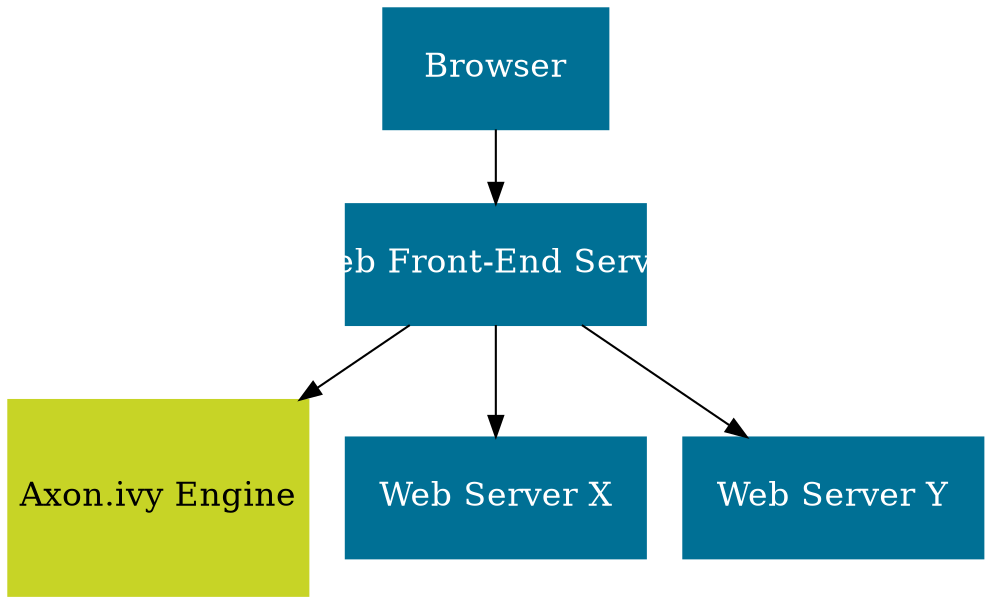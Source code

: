 
digraph integrationSetup {
  node [
    shape=box, 
    style=filled,
    margin=0 width=2 height=0.8
    fontcolor="white",
    fontsize=16
    color="#007095",
    fixedsize=true,
  ];

  browser [ label="Browser", pos = "0,2!", width=1.5];

  webFrontendServer [ ratio=compress,label="Web Front-End Server" pos = "3,2!" ];

  engine [ label="Axon.ivy Engine", pos = "6,3.3!", height = "1.3" color="#C7D426", fontcolor="black"];
  webServerX [ label="Web Server X",pos = "6,2!" ];
  webServerY [ label="Web Server Y",pos = "6,1!" ];

  browser -> webFrontendServer;
  webFrontendServer -> engine;
  webFrontendServer -> webServerX;
  webFrontendServer -> webServerY;
}
